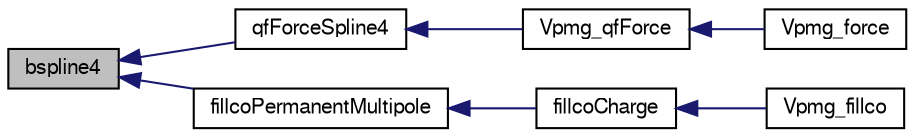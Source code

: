 digraph "bspline4"
{
  edge [fontname="FreeSans",fontsize="10",labelfontname="FreeSans",labelfontsize="10"];
  node [fontname="FreeSans",fontsize="10",shape=record];
  rankdir="LR";
  Node1 [label="bspline4",height=0.2,width=0.4,color="black", fillcolor="grey75", style="filled" fontcolor="black"];
  Node1 -> Node2 [dir="back",color="midnightblue",fontsize="10",style="solid",fontname="FreeSans"];
  Node2 [label="qfForceSpline4",height=0.2,width=0.4,color="black", fillcolor="white", style="filled",URL="$vpmg_8c.html#a682bb08f7ef2b312b9da1c2ba6e0a25b",tooltip="Charge-field force due to a quintic spline charge function."];
  Node2 -> Node3 [dir="back",color="midnightblue",fontsize="10",style="solid",fontname="FreeSans"];
  Node3 [label="Vpmg_qfForce",height=0.2,width=0.4,color="black", fillcolor="white", style="filled",URL="$group___vpmg.html#gaf3bc9840c1d9ab92eddbfd5f798ae0b6",tooltip="Calculate the &quot;charge-field&quot; force on the specified atom in units of k_B T/AA."];
  Node3 -> Node4 [dir="back",color="midnightblue",fontsize="10",style="solid",fontname="FreeSans"];
  Node4 [label="Vpmg_force",height=0.2,width=0.4,color="black", fillcolor="white", style="filled",URL="$group___vpmg.html#gaaedec4be6966e3cee14a0a746ade406c",tooltip="Calculate the total force on the specified atom in units of k_B T/AA."];
  Node1 -> Node5 [dir="back",color="midnightblue",fontsize="10",style="solid",fontname="FreeSans"];
  Node5 [label="fillcoPermanentMultipole",height=0.2,width=0.4,color="black", fillcolor="white", style="filled",URL="$vpmg_8c.html#a45c2c05ddfc0c4e4aea3be668137d2e0",tooltip="Fill source term charge array for the use of permanent multipoles."];
  Node5 -> Node6 [dir="back",color="midnightblue",fontsize="10",style="solid",fontname="FreeSans"];
  Node6 [label="fillcoCharge",height=0.2,width=0.4,color="black", fillcolor="white", style="filled",URL="$vpmg_8c.html#ada65af06c9af5bf4ee593cb051bd0b0d",tooltip="Top-level driver to fill source term charge array."];
  Node6 -> Node7 [dir="back",color="midnightblue",fontsize="10",style="solid",fontname="FreeSans"];
  Node7 [label="Vpmg_fillco",height=0.2,width=0.4,color="black", fillcolor="white", style="filled",URL="$group___vpmg.html#gaf117af16d5e9c5bd4e557a69ec1eb73a",tooltip="Fill the coefficient arrays prior to solving the equation."];
}
